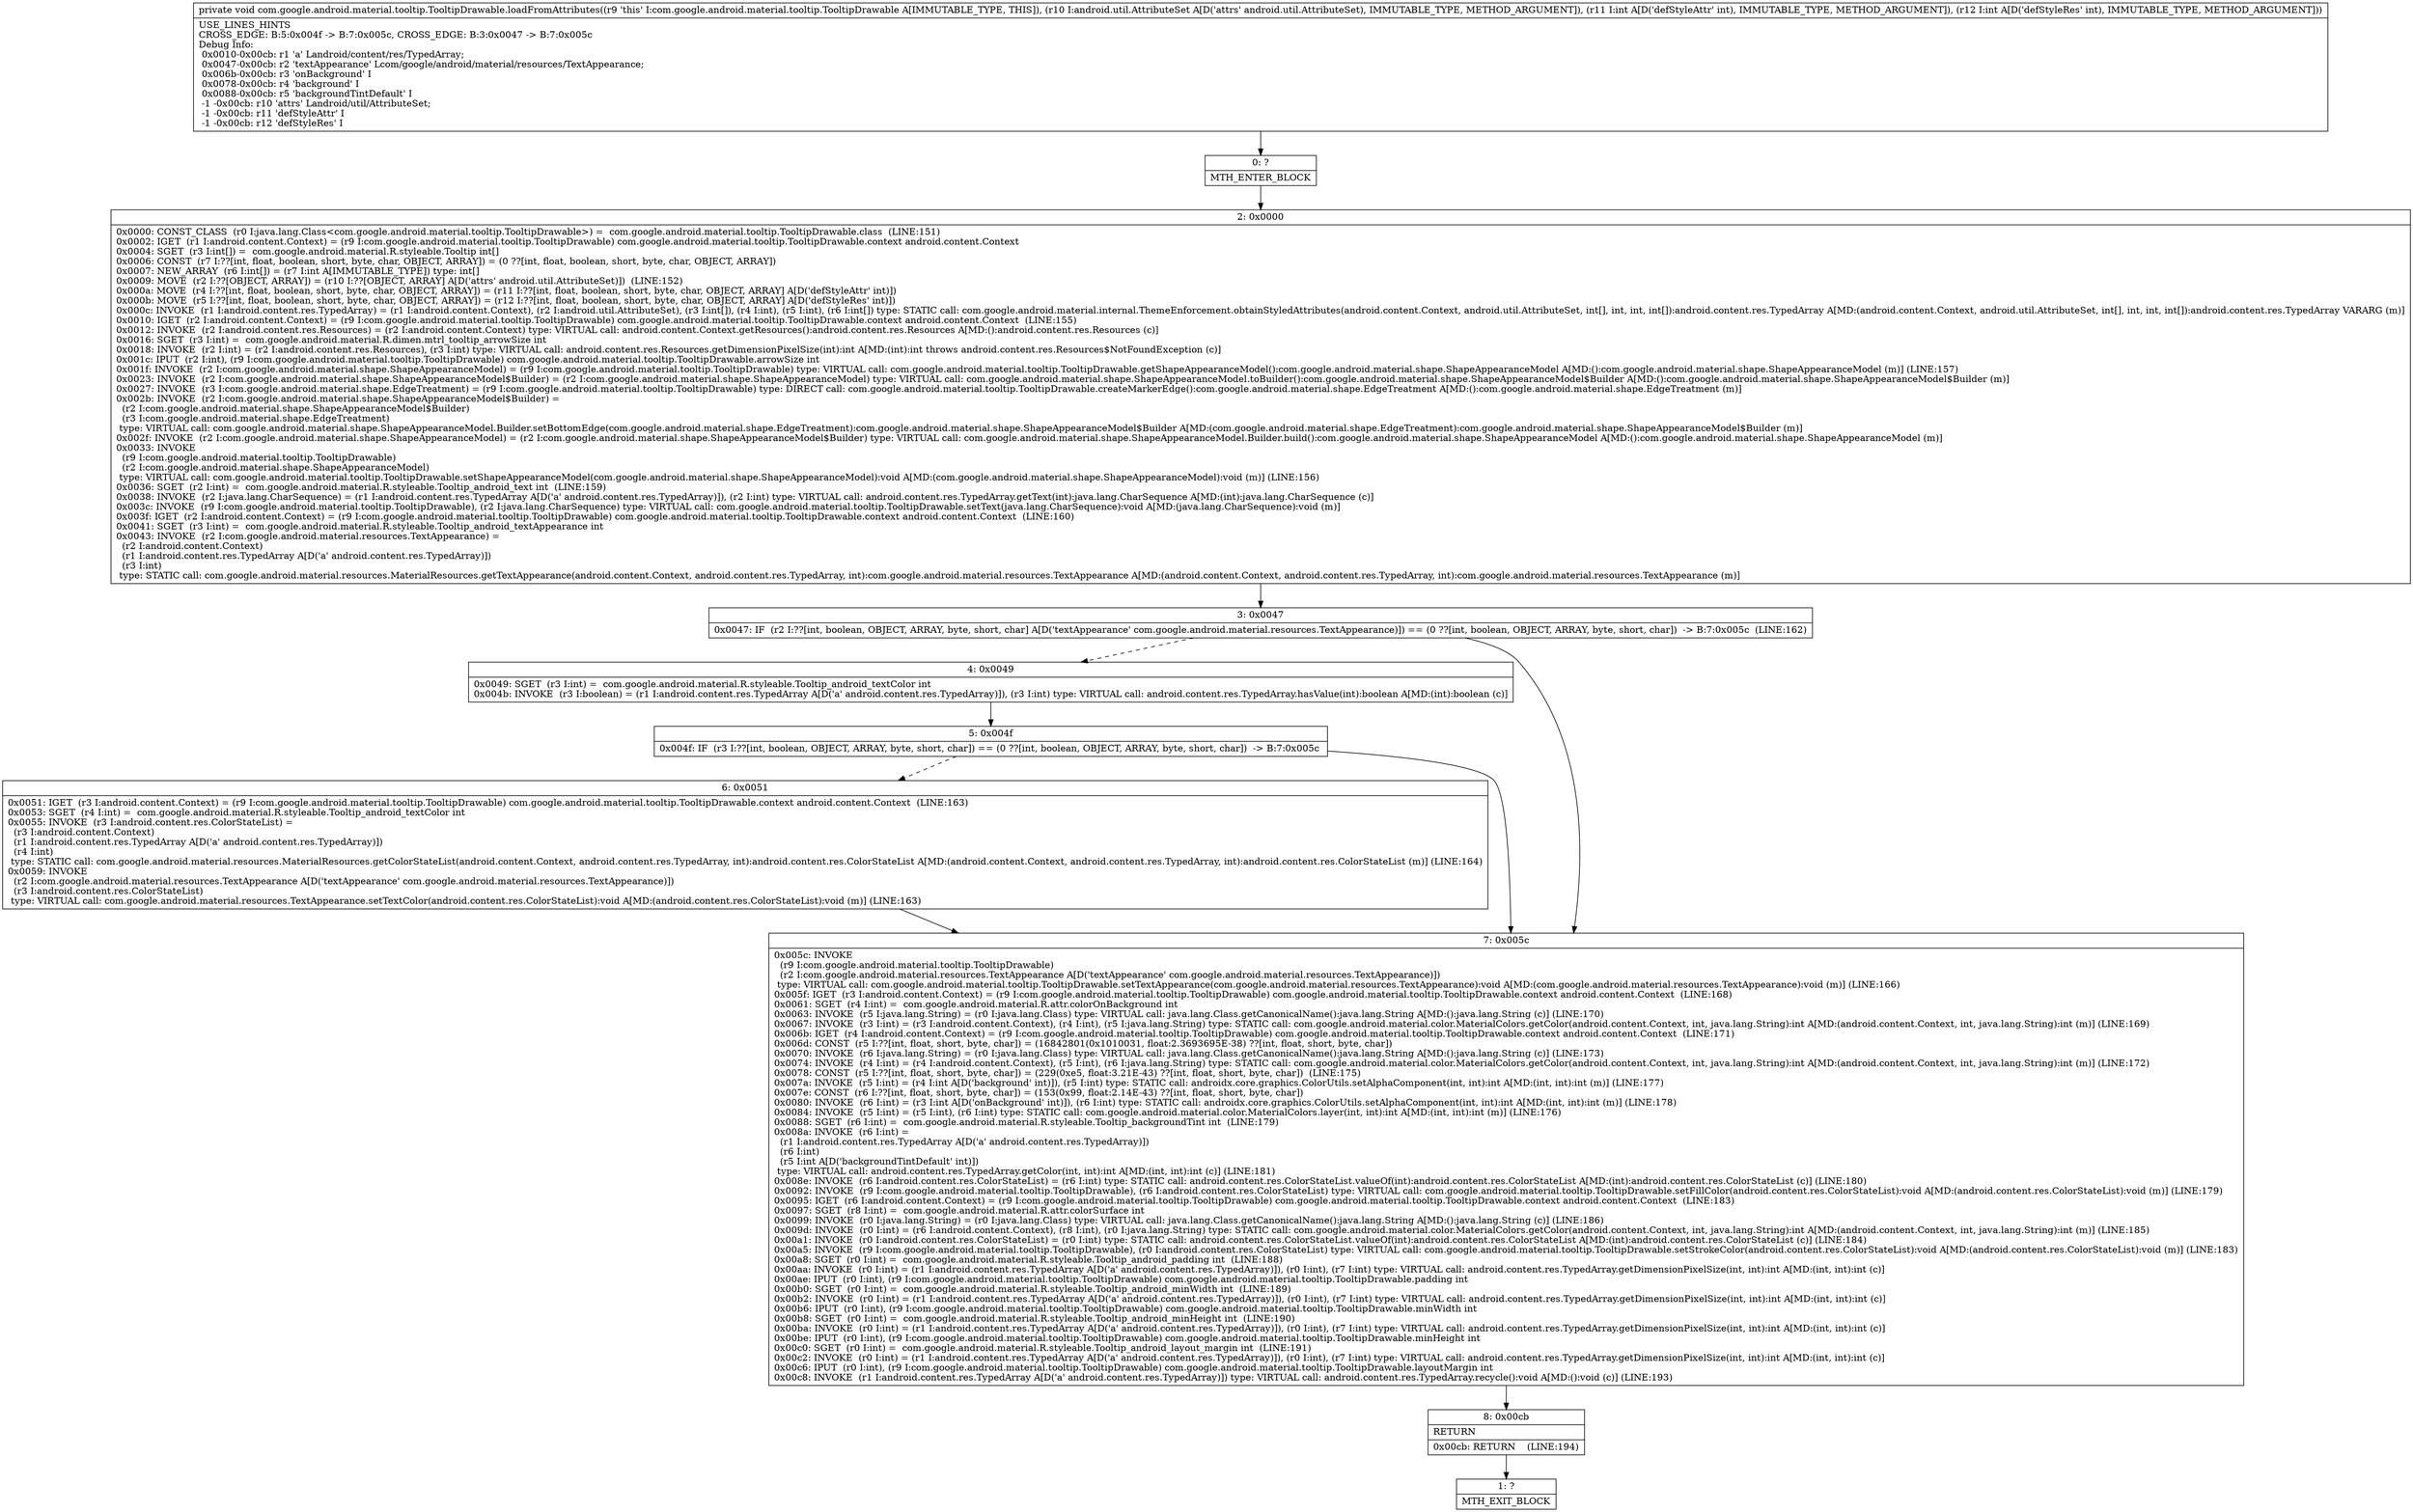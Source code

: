 digraph "CFG forcom.google.android.material.tooltip.TooltipDrawable.loadFromAttributes(Landroid\/util\/AttributeSet;II)V" {
Node_0 [shape=record,label="{0\:\ ?|MTH_ENTER_BLOCK\l}"];
Node_2 [shape=record,label="{2\:\ 0x0000|0x0000: CONST_CLASS  (r0 I:java.lang.Class\<com.google.android.material.tooltip.TooltipDrawable\>) =  com.google.android.material.tooltip.TooltipDrawable.class  (LINE:151)\l0x0002: IGET  (r1 I:android.content.Context) = (r9 I:com.google.android.material.tooltip.TooltipDrawable) com.google.android.material.tooltip.TooltipDrawable.context android.content.Context \l0x0004: SGET  (r3 I:int[]) =  com.google.android.material.R.styleable.Tooltip int[] \l0x0006: CONST  (r7 I:??[int, float, boolean, short, byte, char, OBJECT, ARRAY]) = (0 ??[int, float, boolean, short, byte, char, OBJECT, ARRAY]) \l0x0007: NEW_ARRAY  (r6 I:int[]) = (r7 I:int A[IMMUTABLE_TYPE]) type: int[] \l0x0009: MOVE  (r2 I:??[OBJECT, ARRAY]) = (r10 I:??[OBJECT, ARRAY] A[D('attrs' android.util.AttributeSet)])  (LINE:152)\l0x000a: MOVE  (r4 I:??[int, float, boolean, short, byte, char, OBJECT, ARRAY]) = (r11 I:??[int, float, boolean, short, byte, char, OBJECT, ARRAY] A[D('defStyleAttr' int)]) \l0x000b: MOVE  (r5 I:??[int, float, boolean, short, byte, char, OBJECT, ARRAY]) = (r12 I:??[int, float, boolean, short, byte, char, OBJECT, ARRAY] A[D('defStyleRes' int)]) \l0x000c: INVOKE  (r1 I:android.content.res.TypedArray) = (r1 I:android.content.Context), (r2 I:android.util.AttributeSet), (r3 I:int[]), (r4 I:int), (r5 I:int), (r6 I:int[]) type: STATIC call: com.google.android.material.internal.ThemeEnforcement.obtainStyledAttributes(android.content.Context, android.util.AttributeSet, int[], int, int, int[]):android.content.res.TypedArray A[MD:(android.content.Context, android.util.AttributeSet, int[], int, int, int[]):android.content.res.TypedArray VARARG (m)]\l0x0010: IGET  (r2 I:android.content.Context) = (r9 I:com.google.android.material.tooltip.TooltipDrawable) com.google.android.material.tooltip.TooltipDrawable.context android.content.Context  (LINE:155)\l0x0012: INVOKE  (r2 I:android.content.res.Resources) = (r2 I:android.content.Context) type: VIRTUAL call: android.content.Context.getResources():android.content.res.Resources A[MD:():android.content.res.Resources (c)]\l0x0016: SGET  (r3 I:int) =  com.google.android.material.R.dimen.mtrl_tooltip_arrowSize int \l0x0018: INVOKE  (r2 I:int) = (r2 I:android.content.res.Resources), (r3 I:int) type: VIRTUAL call: android.content.res.Resources.getDimensionPixelSize(int):int A[MD:(int):int throws android.content.res.Resources$NotFoundException (c)]\l0x001c: IPUT  (r2 I:int), (r9 I:com.google.android.material.tooltip.TooltipDrawable) com.google.android.material.tooltip.TooltipDrawable.arrowSize int \l0x001f: INVOKE  (r2 I:com.google.android.material.shape.ShapeAppearanceModel) = (r9 I:com.google.android.material.tooltip.TooltipDrawable) type: VIRTUAL call: com.google.android.material.tooltip.TooltipDrawable.getShapeAppearanceModel():com.google.android.material.shape.ShapeAppearanceModel A[MD:():com.google.android.material.shape.ShapeAppearanceModel (m)] (LINE:157)\l0x0023: INVOKE  (r2 I:com.google.android.material.shape.ShapeAppearanceModel$Builder) = (r2 I:com.google.android.material.shape.ShapeAppearanceModel) type: VIRTUAL call: com.google.android.material.shape.ShapeAppearanceModel.toBuilder():com.google.android.material.shape.ShapeAppearanceModel$Builder A[MD:():com.google.android.material.shape.ShapeAppearanceModel$Builder (m)]\l0x0027: INVOKE  (r3 I:com.google.android.material.shape.EdgeTreatment) = (r9 I:com.google.android.material.tooltip.TooltipDrawable) type: DIRECT call: com.google.android.material.tooltip.TooltipDrawable.createMarkerEdge():com.google.android.material.shape.EdgeTreatment A[MD:():com.google.android.material.shape.EdgeTreatment (m)]\l0x002b: INVOKE  (r2 I:com.google.android.material.shape.ShapeAppearanceModel$Builder) = \l  (r2 I:com.google.android.material.shape.ShapeAppearanceModel$Builder)\l  (r3 I:com.google.android.material.shape.EdgeTreatment)\l type: VIRTUAL call: com.google.android.material.shape.ShapeAppearanceModel.Builder.setBottomEdge(com.google.android.material.shape.EdgeTreatment):com.google.android.material.shape.ShapeAppearanceModel$Builder A[MD:(com.google.android.material.shape.EdgeTreatment):com.google.android.material.shape.ShapeAppearanceModel$Builder (m)]\l0x002f: INVOKE  (r2 I:com.google.android.material.shape.ShapeAppearanceModel) = (r2 I:com.google.android.material.shape.ShapeAppearanceModel$Builder) type: VIRTUAL call: com.google.android.material.shape.ShapeAppearanceModel.Builder.build():com.google.android.material.shape.ShapeAppearanceModel A[MD:():com.google.android.material.shape.ShapeAppearanceModel (m)]\l0x0033: INVOKE  \l  (r9 I:com.google.android.material.tooltip.TooltipDrawable)\l  (r2 I:com.google.android.material.shape.ShapeAppearanceModel)\l type: VIRTUAL call: com.google.android.material.tooltip.TooltipDrawable.setShapeAppearanceModel(com.google.android.material.shape.ShapeAppearanceModel):void A[MD:(com.google.android.material.shape.ShapeAppearanceModel):void (m)] (LINE:156)\l0x0036: SGET  (r2 I:int) =  com.google.android.material.R.styleable.Tooltip_android_text int  (LINE:159)\l0x0038: INVOKE  (r2 I:java.lang.CharSequence) = (r1 I:android.content.res.TypedArray A[D('a' android.content.res.TypedArray)]), (r2 I:int) type: VIRTUAL call: android.content.res.TypedArray.getText(int):java.lang.CharSequence A[MD:(int):java.lang.CharSequence (c)]\l0x003c: INVOKE  (r9 I:com.google.android.material.tooltip.TooltipDrawable), (r2 I:java.lang.CharSequence) type: VIRTUAL call: com.google.android.material.tooltip.TooltipDrawable.setText(java.lang.CharSequence):void A[MD:(java.lang.CharSequence):void (m)]\l0x003f: IGET  (r2 I:android.content.Context) = (r9 I:com.google.android.material.tooltip.TooltipDrawable) com.google.android.material.tooltip.TooltipDrawable.context android.content.Context  (LINE:160)\l0x0041: SGET  (r3 I:int) =  com.google.android.material.R.styleable.Tooltip_android_textAppearance int \l0x0043: INVOKE  (r2 I:com.google.android.material.resources.TextAppearance) = \l  (r2 I:android.content.Context)\l  (r1 I:android.content.res.TypedArray A[D('a' android.content.res.TypedArray)])\l  (r3 I:int)\l type: STATIC call: com.google.android.material.resources.MaterialResources.getTextAppearance(android.content.Context, android.content.res.TypedArray, int):com.google.android.material.resources.TextAppearance A[MD:(android.content.Context, android.content.res.TypedArray, int):com.google.android.material.resources.TextAppearance (m)]\l}"];
Node_3 [shape=record,label="{3\:\ 0x0047|0x0047: IF  (r2 I:??[int, boolean, OBJECT, ARRAY, byte, short, char] A[D('textAppearance' com.google.android.material.resources.TextAppearance)]) == (0 ??[int, boolean, OBJECT, ARRAY, byte, short, char])  \-\> B:7:0x005c  (LINE:162)\l}"];
Node_4 [shape=record,label="{4\:\ 0x0049|0x0049: SGET  (r3 I:int) =  com.google.android.material.R.styleable.Tooltip_android_textColor int \l0x004b: INVOKE  (r3 I:boolean) = (r1 I:android.content.res.TypedArray A[D('a' android.content.res.TypedArray)]), (r3 I:int) type: VIRTUAL call: android.content.res.TypedArray.hasValue(int):boolean A[MD:(int):boolean (c)]\l}"];
Node_5 [shape=record,label="{5\:\ 0x004f|0x004f: IF  (r3 I:??[int, boolean, OBJECT, ARRAY, byte, short, char]) == (0 ??[int, boolean, OBJECT, ARRAY, byte, short, char])  \-\> B:7:0x005c \l}"];
Node_6 [shape=record,label="{6\:\ 0x0051|0x0051: IGET  (r3 I:android.content.Context) = (r9 I:com.google.android.material.tooltip.TooltipDrawable) com.google.android.material.tooltip.TooltipDrawable.context android.content.Context  (LINE:163)\l0x0053: SGET  (r4 I:int) =  com.google.android.material.R.styleable.Tooltip_android_textColor int \l0x0055: INVOKE  (r3 I:android.content.res.ColorStateList) = \l  (r3 I:android.content.Context)\l  (r1 I:android.content.res.TypedArray A[D('a' android.content.res.TypedArray)])\l  (r4 I:int)\l type: STATIC call: com.google.android.material.resources.MaterialResources.getColorStateList(android.content.Context, android.content.res.TypedArray, int):android.content.res.ColorStateList A[MD:(android.content.Context, android.content.res.TypedArray, int):android.content.res.ColorStateList (m)] (LINE:164)\l0x0059: INVOKE  \l  (r2 I:com.google.android.material.resources.TextAppearance A[D('textAppearance' com.google.android.material.resources.TextAppearance)])\l  (r3 I:android.content.res.ColorStateList)\l type: VIRTUAL call: com.google.android.material.resources.TextAppearance.setTextColor(android.content.res.ColorStateList):void A[MD:(android.content.res.ColorStateList):void (m)] (LINE:163)\l}"];
Node_7 [shape=record,label="{7\:\ 0x005c|0x005c: INVOKE  \l  (r9 I:com.google.android.material.tooltip.TooltipDrawable)\l  (r2 I:com.google.android.material.resources.TextAppearance A[D('textAppearance' com.google.android.material.resources.TextAppearance)])\l type: VIRTUAL call: com.google.android.material.tooltip.TooltipDrawable.setTextAppearance(com.google.android.material.resources.TextAppearance):void A[MD:(com.google.android.material.resources.TextAppearance):void (m)] (LINE:166)\l0x005f: IGET  (r3 I:android.content.Context) = (r9 I:com.google.android.material.tooltip.TooltipDrawable) com.google.android.material.tooltip.TooltipDrawable.context android.content.Context  (LINE:168)\l0x0061: SGET  (r4 I:int) =  com.google.android.material.R.attr.colorOnBackground int \l0x0063: INVOKE  (r5 I:java.lang.String) = (r0 I:java.lang.Class) type: VIRTUAL call: java.lang.Class.getCanonicalName():java.lang.String A[MD:():java.lang.String (c)] (LINE:170)\l0x0067: INVOKE  (r3 I:int) = (r3 I:android.content.Context), (r4 I:int), (r5 I:java.lang.String) type: STATIC call: com.google.android.material.color.MaterialColors.getColor(android.content.Context, int, java.lang.String):int A[MD:(android.content.Context, int, java.lang.String):int (m)] (LINE:169)\l0x006b: IGET  (r4 I:android.content.Context) = (r9 I:com.google.android.material.tooltip.TooltipDrawable) com.google.android.material.tooltip.TooltipDrawable.context android.content.Context  (LINE:171)\l0x006d: CONST  (r5 I:??[int, float, short, byte, char]) = (16842801(0x1010031, float:2.3693695E\-38) ??[int, float, short, byte, char]) \l0x0070: INVOKE  (r6 I:java.lang.String) = (r0 I:java.lang.Class) type: VIRTUAL call: java.lang.Class.getCanonicalName():java.lang.String A[MD:():java.lang.String (c)] (LINE:173)\l0x0074: INVOKE  (r4 I:int) = (r4 I:android.content.Context), (r5 I:int), (r6 I:java.lang.String) type: STATIC call: com.google.android.material.color.MaterialColors.getColor(android.content.Context, int, java.lang.String):int A[MD:(android.content.Context, int, java.lang.String):int (m)] (LINE:172)\l0x0078: CONST  (r5 I:??[int, float, short, byte, char]) = (229(0xe5, float:3.21E\-43) ??[int, float, short, byte, char])  (LINE:175)\l0x007a: INVOKE  (r5 I:int) = (r4 I:int A[D('background' int)]), (r5 I:int) type: STATIC call: androidx.core.graphics.ColorUtils.setAlphaComponent(int, int):int A[MD:(int, int):int (m)] (LINE:177)\l0x007e: CONST  (r6 I:??[int, float, short, byte, char]) = (153(0x99, float:2.14E\-43) ??[int, float, short, byte, char]) \l0x0080: INVOKE  (r6 I:int) = (r3 I:int A[D('onBackground' int)]), (r6 I:int) type: STATIC call: androidx.core.graphics.ColorUtils.setAlphaComponent(int, int):int A[MD:(int, int):int (m)] (LINE:178)\l0x0084: INVOKE  (r5 I:int) = (r5 I:int), (r6 I:int) type: STATIC call: com.google.android.material.color.MaterialColors.layer(int, int):int A[MD:(int, int):int (m)] (LINE:176)\l0x0088: SGET  (r6 I:int) =  com.google.android.material.R.styleable.Tooltip_backgroundTint int  (LINE:179)\l0x008a: INVOKE  (r6 I:int) = \l  (r1 I:android.content.res.TypedArray A[D('a' android.content.res.TypedArray)])\l  (r6 I:int)\l  (r5 I:int A[D('backgroundTintDefault' int)])\l type: VIRTUAL call: android.content.res.TypedArray.getColor(int, int):int A[MD:(int, int):int (c)] (LINE:181)\l0x008e: INVOKE  (r6 I:android.content.res.ColorStateList) = (r6 I:int) type: STATIC call: android.content.res.ColorStateList.valueOf(int):android.content.res.ColorStateList A[MD:(int):android.content.res.ColorStateList (c)] (LINE:180)\l0x0092: INVOKE  (r9 I:com.google.android.material.tooltip.TooltipDrawable), (r6 I:android.content.res.ColorStateList) type: VIRTUAL call: com.google.android.material.tooltip.TooltipDrawable.setFillColor(android.content.res.ColorStateList):void A[MD:(android.content.res.ColorStateList):void (m)] (LINE:179)\l0x0095: IGET  (r6 I:android.content.Context) = (r9 I:com.google.android.material.tooltip.TooltipDrawable) com.google.android.material.tooltip.TooltipDrawable.context android.content.Context  (LINE:183)\l0x0097: SGET  (r8 I:int) =  com.google.android.material.R.attr.colorSurface int \l0x0099: INVOKE  (r0 I:java.lang.String) = (r0 I:java.lang.Class) type: VIRTUAL call: java.lang.Class.getCanonicalName():java.lang.String A[MD:():java.lang.String (c)] (LINE:186)\l0x009d: INVOKE  (r0 I:int) = (r6 I:android.content.Context), (r8 I:int), (r0 I:java.lang.String) type: STATIC call: com.google.android.material.color.MaterialColors.getColor(android.content.Context, int, java.lang.String):int A[MD:(android.content.Context, int, java.lang.String):int (m)] (LINE:185)\l0x00a1: INVOKE  (r0 I:android.content.res.ColorStateList) = (r0 I:int) type: STATIC call: android.content.res.ColorStateList.valueOf(int):android.content.res.ColorStateList A[MD:(int):android.content.res.ColorStateList (c)] (LINE:184)\l0x00a5: INVOKE  (r9 I:com.google.android.material.tooltip.TooltipDrawable), (r0 I:android.content.res.ColorStateList) type: VIRTUAL call: com.google.android.material.tooltip.TooltipDrawable.setStrokeColor(android.content.res.ColorStateList):void A[MD:(android.content.res.ColorStateList):void (m)] (LINE:183)\l0x00a8: SGET  (r0 I:int) =  com.google.android.material.R.styleable.Tooltip_android_padding int  (LINE:188)\l0x00aa: INVOKE  (r0 I:int) = (r1 I:android.content.res.TypedArray A[D('a' android.content.res.TypedArray)]), (r0 I:int), (r7 I:int) type: VIRTUAL call: android.content.res.TypedArray.getDimensionPixelSize(int, int):int A[MD:(int, int):int (c)]\l0x00ae: IPUT  (r0 I:int), (r9 I:com.google.android.material.tooltip.TooltipDrawable) com.google.android.material.tooltip.TooltipDrawable.padding int \l0x00b0: SGET  (r0 I:int) =  com.google.android.material.R.styleable.Tooltip_android_minWidth int  (LINE:189)\l0x00b2: INVOKE  (r0 I:int) = (r1 I:android.content.res.TypedArray A[D('a' android.content.res.TypedArray)]), (r0 I:int), (r7 I:int) type: VIRTUAL call: android.content.res.TypedArray.getDimensionPixelSize(int, int):int A[MD:(int, int):int (c)]\l0x00b6: IPUT  (r0 I:int), (r9 I:com.google.android.material.tooltip.TooltipDrawable) com.google.android.material.tooltip.TooltipDrawable.minWidth int \l0x00b8: SGET  (r0 I:int) =  com.google.android.material.R.styleable.Tooltip_android_minHeight int  (LINE:190)\l0x00ba: INVOKE  (r0 I:int) = (r1 I:android.content.res.TypedArray A[D('a' android.content.res.TypedArray)]), (r0 I:int), (r7 I:int) type: VIRTUAL call: android.content.res.TypedArray.getDimensionPixelSize(int, int):int A[MD:(int, int):int (c)]\l0x00be: IPUT  (r0 I:int), (r9 I:com.google.android.material.tooltip.TooltipDrawable) com.google.android.material.tooltip.TooltipDrawable.minHeight int \l0x00c0: SGET  (r0 I:int) =  com.google.android.material.R.styleable.Tooltip_android_layout_margin int  (LINE:191)\l0x00c2: INVOKE  (r0 I:int) = (r1 I:android.content.res.TypedArray A[D('a' android.content.res.TypedArray)]), (r0 I:int), (r7 I:int) type: VIRTUAL call: android.content.res.TypedArray.getDimensionPixelSize(int, int):int A[MD:(int, int):int (c)]\l0x00c6: IPUT  (r0 I:int), (r9 I:com.google.android.material.tooltip.TooltipDrawable) com.google.android.material.tooltip.TooltipDrawable.layoutMargin int \l0x00c8: INVOKE  (r1 I:android.content.res.TypedArray A[D('a' android.content.res.TypedArray)]) type: VIRTUAL call: android.content.res.TypedArray.recycle():void A[MD:():void (c)] (LINE:193)\l}"];
Node_8 [shape=record,label="{8\:\ 0x00cb|RETURN\l|0x00cb: RETURN    (LINE:194)\l}"];
Node_1 [shape=record,label="{1\:\ ?|MTH_EXIT_BLOCK\l}"];
MethodNode[shape=record,label="{private void com.google.android.material.tooltip.TooltipDrawable.loadFromAttributes((r9 'this' I:com.google.android.material.tooltip.TooltipDrawable A[IMMUTABLE_TYPE, THIS]), (r10 I:android.util.AttributeSet A[D('attrs' android.util.AttributeSet), IMMUTABLE_TYPE, METHOD_ARGUMENT]), (r11 I:int A[D('defStyleAttr' int), IMMUTABLE_TYPE, METHOD_ARGUMENT]), (r12 I:int A[D('defStyleRes' int), IMMUTABLE_TYPE, METHOD_ARGUMENT]))  | USE_LINES_HINTS\lCROSS_EDGE: B:5:0x004f \-\> B:7:0x005c, CROSS_EDGE: B:3:0x0047 \-\> B:7:0x005c\lDebug Info:\l  0x0010\-0x00cb: r1 'a' Landroid\/content\/res\/TypedArray;\l  0x0047\-0x00cb: r2 'textAppearance' Lcom\/google\/android\/material\/resources\/TextAppearance;\l  0x006b\-0x00cb: r3 'onBackground' I\l  0x0078\-0x00cb: r4 'background' I\l  0x0088\-0x00cb: r5 'backgroundTintDefault' I\l  \-1 \-0x00cb: r10 'attrs' Landroid\/util\/AttributeSet;\l  \-1 \-0x00cb: r11 'defStyleAttr' I\l  \-1 \-0x00cb: r12 'defStyleRes' I\l}"];
MethodNode -> Node_0;Node_0 -> Node_2;
Node_2 -> Node_3;
Node_3 -> Node_4[style=dashed];
Node_3 -> Node_7;
Node_4 -> Node_5;
Node_5 -> Node_6[style=dashed];
Node_5 -> Node_7;
Node_6 -> Node_7;
Node_7 -> Node_8;
Node_8 -> Node_1;
}

